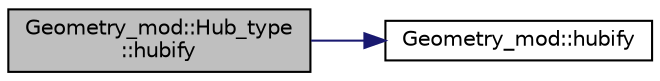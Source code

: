 digraph "Geometry_mod::Hub_type::hubify"
{
 // LATEX_PDF_SIZE
  edge [fontname="Helvetica",fontsize="10",labelfontname="Helvetica",labelfontsize="10"];
  node [fontname="Helvetica",fontsize="10",shape=record];
  rankdir="LR";
  Node1 [label="Geometry_mod::Hub_type\l::hubify",height=0.2,width=0.4,color="black", fillcolor="grey75", style="filled", fontcolor="black",tooltip=" "];
  Node1 -> Node2 [color="midnightblue",fontsize="10",style="solid",fontname="Helvetica"];
  Node2 [label="Geometry_mod::hubify",height=0.2,width=0.4,color="black", fillcolor="white", style="filled",URL="$namespaceGeometry__mod.html#ae66afba1e4061d5343acd37a77464771",tooltip=" "];
}

